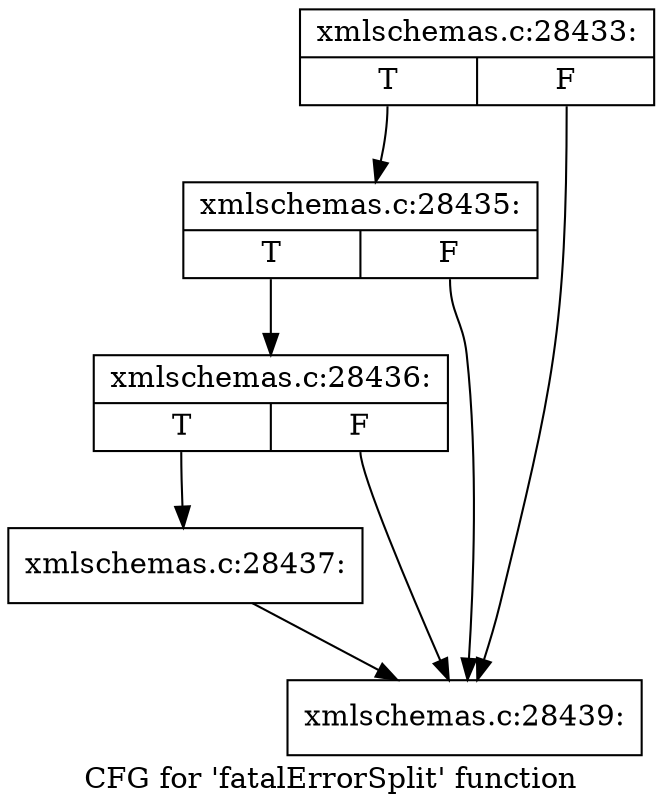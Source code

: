 digraph "CFG for 'fatalErrorSplit' function" {
	label="CFG for 'fatalErrorSplit' function";

	Node0x47fdfc0 [shape=record,label="{xmlschemas.c:28433:|{<s0>T|<s1>F}}"];
	Node0x47fdfc0:s0 -> Node0x5aa05c0;
	Node0x47fdfc0:s1 -> Node0x5aa04f0;
	Node0x5aa05c0 [shape=record,label="{xmlschemas.c:28435:|{<s0>T|<s1>F}}"];
	Node0x5aa05c0:s0 -> Node0x5aa0540;
	Node0x5aa05c0:s1 -> Node0x5aa04f0;
	Node0x5aa0540 [shape=record,label="{xmlschemas.c:28436:|{<s0>T|<s1>F}}"];
	Node0x5aa0540:s0 -> Node0x5aa04a0;
	Node0x5aa0540:s1 -> Node0x5aa04f0;
	Node0x5aa04a0 [shape=record,label="{xmlschemas.c:28437:}"];
	Node0x5aa04a0 -> Node0x5aa04f0;
	Node0x5aa04f0 [shape=record,label="{xmlschemas.c:28439:}"];
}
